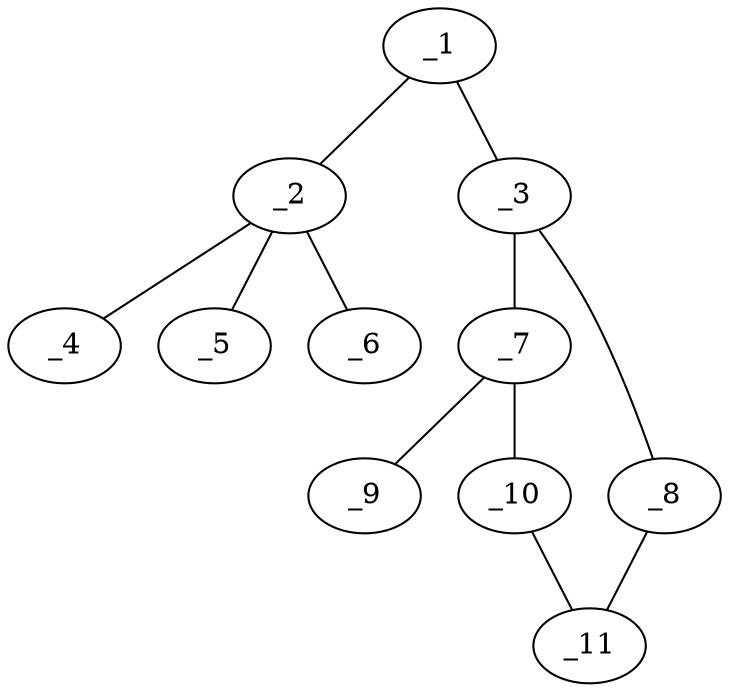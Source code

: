 graph molid24303 {
	_1	 [charge=0,
		chem=1,
		symbol="C  ",
		x="3.7601",
		y="0.5864"];
	_2	 [charge=0,
		chem=1,
		symbol="C  ",
		x="4.6261",
		y="1.0864"];
	_1 -- _2	 [valence=1];
	_3	 [charge=0,
		chem=1,
		symbol="C  ",
		x="3.7601",
		y="-0.4136"];
	_1 -- _3	 [valence=1];
	_4	 [charge=0,
		chem=1,
		symbol="C  ",
		x="5.4921",
		y="1.5864"];
	_2 -- _4	 [valence=1];
	_5	 [charge=0,
		chem=1,
		symbol="C  ",
		x="5.1261",
		y="0.2204"];
	_2 -- _5	 [valence=1];
	_6	 [charge=0,
		chem=1,
		symbol="C  ",
		x="4.1261",
		y="1.9524"];
	_2 -- _6	 [valence=1];
	_7	 [charge=0,
		chem=1,
		symbol="C  ",
		x="2.9511",
		y="-1.0014"];
	_3 -- _7	 [valence=1];
	_8	 [charge=0,
		chem=1,
		symbol="C  ",
		x="4.5691",
		y="-1.0014"];
	_3 -- _8	 [valence=2];
	_9	 [charge=0,
		chem=5,
		symbol="S  ",
		x=2,
		y="-0.6924"];
	_7 -- _9	 [valence=2];
	_10	 [charge=0,
		chem=5,
		symbol="S  ",
		x="3.2601",
		y="-1.9524"];
	_7 -- _10	 [valence=1];
	_11	 [charge=0,
		chem=5,
		symbol="S  ",
		x="4.2601",
		y="-1.9524"];
	_8 -- _11	 [valence=1];
	_10 -- _11	 [valence=1];
}
